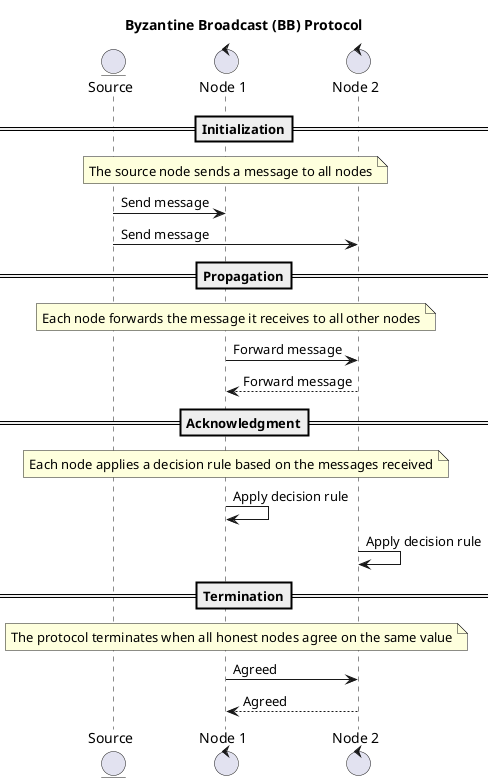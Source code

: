 @startuml

title Byzantine Broadcast (BB) Protocol

entity Source
control "Node 1" as Node1
control "Node 2" as Node2

==Initialization==
note over Source, Node2
The source node sends a message to all nodes
end note
Source -> Node1 : Send message
Source -> Node2 : Send message

==Propagation==
note over Source, Node2
Each node forwards the message it receives to all other nodes
end note
Node1 -> Node2 : Forward message
Node2 --> Node1 : Forward message

==Acknowledgment==
note over Source, Node2
Each node applies a decision rule based on the messages received
end note
Node1 -> Node1 : Apply decision rule
Node2 -> Node2 : Apply decision rule

==Termination==
note over Source, Node2
The protocol terminates when all honest nodes agree on the same value
end note
Node1 -> Node2 : Agreed
Node2 --> Node1 : Agreed

@enduml